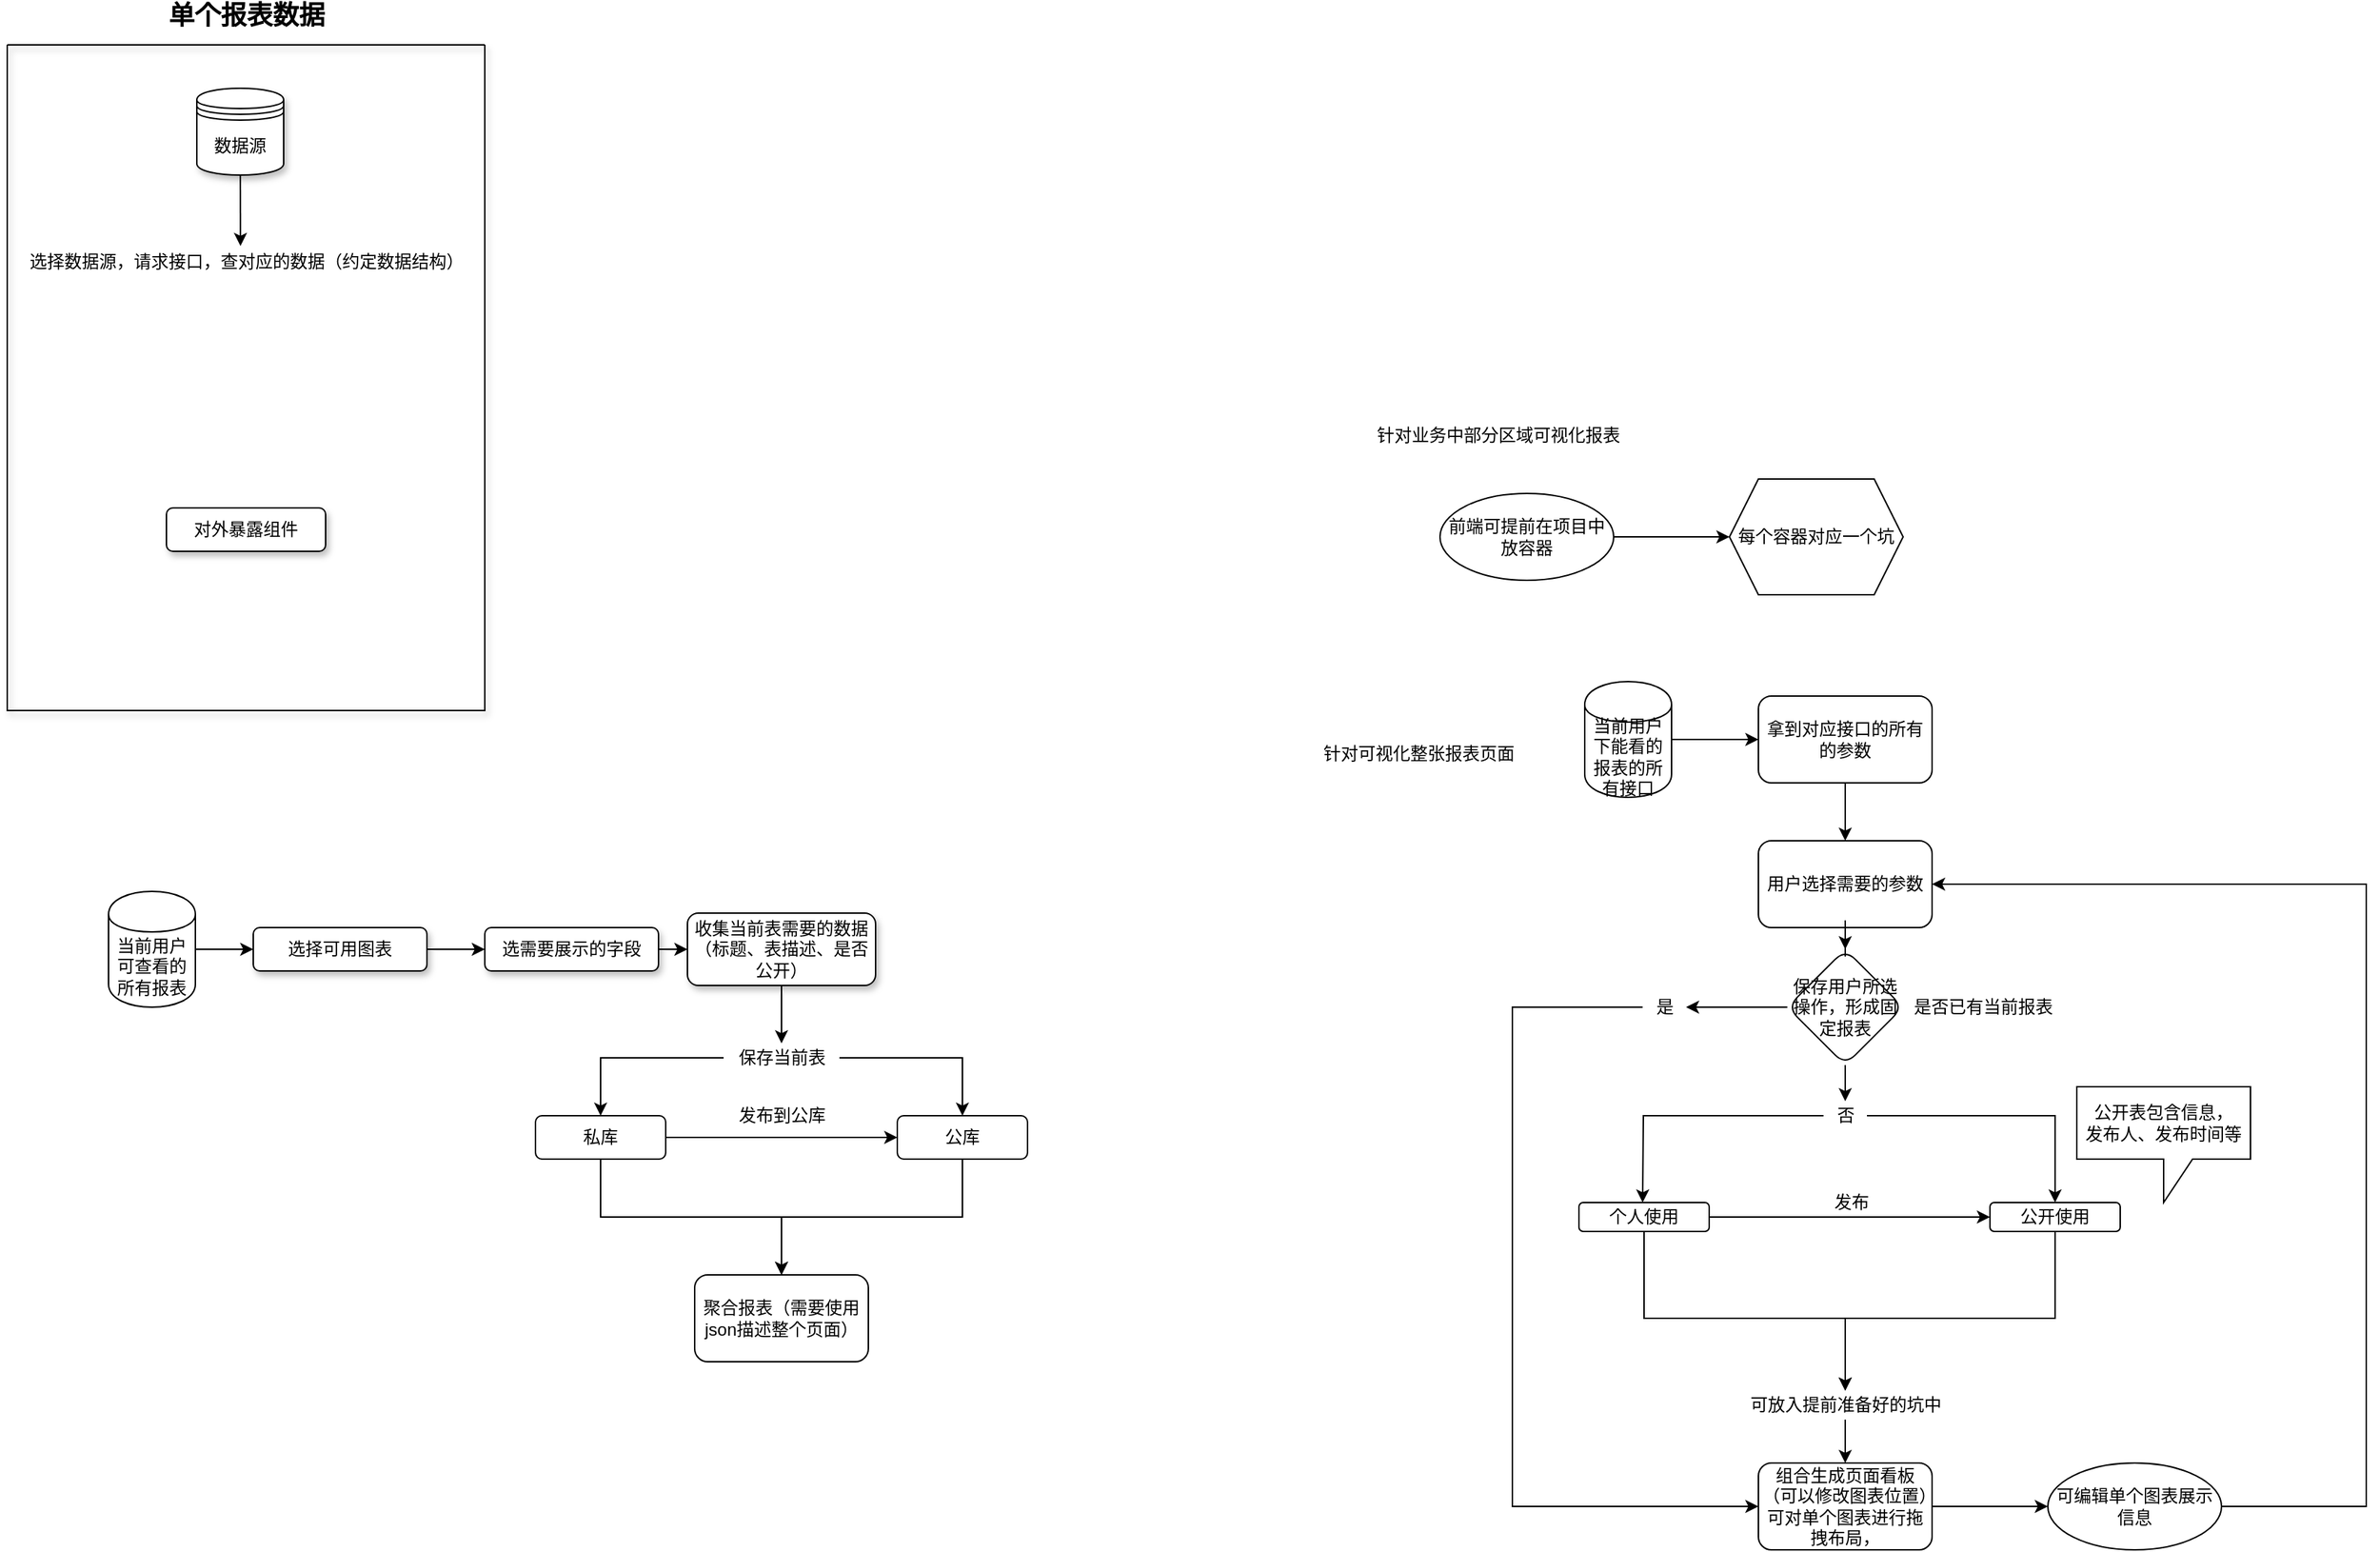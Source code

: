 <mxfile>
    <diagram id="tBCEV7SiKIYrZlFKY9jT" name="第 1 页">
        <mxGraphModel dx="1106" dy="811" grid="1" gridSize="10" guides="1" tooltips="1" connect="1" arrows="1" fold="1" page="1" pageScale="1" pageWidth="1920" pageHeight="1200" math="1" shadow="0">
            <root>
                <mxCell id="0"/>
                <mxCell id="1" parent="0"/>
                <mxCell id="47" value="" style="group" connectable="0" vertex="1" parent="1">
                    <mxGeometry x="100" y="40" width="330" height="490" as="geometry"/>
                </mxCell>
                <mxCell id="40" value="&lt;font style=&quot;font-size: 18px&quot;&gt;&lt;b&gt;单个报表数据&lt;/b&gt;&lt;/font&gt;" style="text;html=1;align=center;verticalAlign=middle;resizable=0;points=[];autosize=1;strokeColor=none;" vertex="1" parent="47">
                    <mxGeometry x="105" width="120" height="20" as="geometry"/>
                </mxCell>
                <mxCell id="39" value="" style="swimlane;startSize=0;shadow=1;" vertex="1" parent="47">
                    <mxGeometry y="30" width="330" height="460" as="geometry">
                        <mxRectangle x="90" y="70" width="50" height="40" as="alternateBounds"/>
                    </mxGeometry>
                </mxCell>
                <mxCell id="3" value="选择数据源，请求接口，查对应的数据（约定数据结构）" style="text;html=1;align=center;verticalAlign=middle;resizable=0;points=[];autosize=1;strokeColor=none;" parent="39" vertex="1">
                    <mxGeometry x="5" y="140" width="320" height="20" as="geometry"/>
                </mxCell>
                <mxCell id="44" style="edgeStyle=none;rounded=0;orthogonalLoop=1;jettySize=auto;html=1;entryX=0.488;entryY=-0.05;entryDx=0;entryDy=0;entryPerimeter=0;" edge="1" parent="39" source="41" target="3">
                    <mxGeometry relative="1" as="geometry"/>
                </mxCell>
                <mxCell id="41" value="&lt;span&gt;数据源&lt;/span&gt;" style="shape=datastore;whiteSpace=wrap;html=1;shadow=1;" vertex="1" parent="39">
                    <mxGeometry x="131" y="30" width="60" height="60" as="geometry"/>
                </mxCell>
                <mxCell id="48" value="&lt;span&gt;对外暴露组件&lt;/span&gt;" style="rounded=1;whiteSpace=wrap;html=1;shadow=1;" vertex="1" parent="39">
                    <mxGeometry x="110" y="320" width="110" height="30" as="geometry"/>
                </mxCell>
                <mxCell id="126" value="" style="edgeStyle=none;rounded=0;orthogonalLoop=1;jettySize=auto;html=1;" edge="1" parent="1" source="98" target="125">
                    <mxGeometry relative="1" as="geometry"/>
                </mxCell>
                <mxCell id="98" value="选择可用图表" style="rounded=1;whiteSpace=wrap;html=1;shadow=1;" vertex="1" parent="1">
                    <mxGeometry x="270" y="680" width="120" height="30" as="geometry"/>
                </mxCell>
                <mxCell id="128" value="" style="edgeStyle=none;rounded=0;orthogonalLoop=1;jettySize=auto;html=1;" edge="1" parent="1" source="125" target="127">
                    <mxGeometry relative="1" as="geometry"/>
                </mxCell>
                <mxCell id="125" value="选需要展示的字段" style="rounded=1;whiteSpace=wrap;html=1;shadow=1;" vertex="1" parent="1">
                    <mxGeometry x="430" y="680" width="120" height="30" as="geometry"/>
                </mxCell>
                <mxCell id="132" value="" style="edgeStyle=none;rounded=0;orthogonalLoop=1;jettySize=auto;html=1;" edge="1" parent="1" source="127" target="131">
                    <mxGeometry relative="1" as="geometry"/>
                </mxCell>
                <mxCell id="127" value="收集当前表需要的数据（标题、表描述、是否公开）" style="rounded=1;whiteSpace=wrap;html=1;shadow=1;" vertex="1" parent="1">
                    <mxGeometry x="570" y="670" width="130" height="50" as="geometry"/>
                </mxCell>
                <mxCell id="143" style="edgeStyle=orthogonalEdgeStyle;rounded=0;orthogonalLoop=1;jettySize=auto;html=1;" edge="1" parent="1" source="131" target="141">
                    <mxGeometry relative="1" as="geometry"/>
                </mxCell>
                <mxCell id="145" style="edgeStyle=orthogonalEdgeStyle;rounded=0;orthogonalLoop=1;jettySize=auto;html=1;entryX=0.5;entryY=0;entryDx=0;entryDy=0;" edge="1" parent="1" source="131" target="142">
                    <mxGeometry relative="1" as="geometry"/>
                </mxCell>
                <mxCell id="131" value="保存当前表" style="text;html=1;align=center;verticalAlign=middle;resizable=0;points=[];autosize=1;strokeColor=none;" vertex="1" parent="1">
                    <mxGeometry x="595" y="760" width="80" height="20" as="geometry"/>
                </mxCell>
                <mxCell id="147" style="edgeStyle=orthogonalEdgeStyle;rounded=0;orthogonalLoop=1;jettySize=auto;html=1;entryX=0.5;entryY=0;entryDx=0;entryDy=0;" edge="1" parent="1" source="141" target="146">
                    <mxGeometry relative="1" as="geometry">
                        <Array as="points">
                            <mxPoint x="510" y="880"/>
                            <mxPoint x="635" y="880"/>
                        </Array>
                    </mxGeometry>
                </mxCell>
                <mxCell id="149" style="edgeStyle=orthogonalEdgeStyle;rounded=0;orthogonalLoop=1;jettySize=auto;html=1;entryX=0;entryY=0.5;entryDx=0;entryDy=0;" edge="1" parent="1" source="141" target="142">
                    <mxGeometry relative="1" as="geometry"/>
                </mxCell>
                <mxCell id="141" value="&lt;span&gt;私库&lt;/span&gt;" style="rounded=1;whiteSpace=wrap;html=1;" vertex="1" parent="1">
                    <mxGeometry x="465" y="810" width="90" height="30" as="geometry"/>
                </mxCell>
                <mxCell id="148" style="edgeStyle=orthogonalEdgeStyle;rounded=0;orthogonalLoop=1;jettySize=auto;html=1;" edge="1" parent="1" source="142">
                    <mxGeometry relative="1" as="geometry">
                        <mxPoint x="635" y="920" as="targetPoint"/>
                        <Array as="points">
                            <mxPoint x="760" y="880"/>
                            <mxPoint x="635" y="880"/>
                        </Array>
                    </mxGeometry>
                </mxCell>
                <mxCell id="142" value="&lt;span&gt;公库&lt;/span&gt;&lt;br&gt;" style="rounded=1;whiteSpace=wrap;html=1;" vertex="1" parent="1">
                    <mxGeometry x="715" y="810" width="90" height="30" as="geometry"/>
                </mxCell>
                <mxCell id="146" value="聚合报表（需要使用json描述整个页面）" style="rounded=1;whiteSpace=wrap;html=1;" vertex="1" parent="1">
                    <mxGeometry x="575" y="920" width="120" height="60" as="geometry"/>
                </mxCell>
                <mxCell id="150" value="发布到公库" style="text;html=1;align=center;verticalAlign=middle;resizable=0;points=[];autosize=1;strokeColor=none;" vertex="1" parent="1">
                    <mxGeometry x="595" y="800" width="80" height="20" as="geometry"/>
                </mxCell>
                <mxCell id="152" style="edgeStyle=orthogonalEdgeStyle;rounded=0;orthogonalLoop=1;jettySize=auto;html=1;entryX=0;entryY=0.5;entryDx=0;entryDy=0;" edge="1" parent="1" source="151" target="98">
                    <mxGeometry relative="1" as="geometry"/>
                </mxCell>
                <mxCell id="151" value="当前用户可查看的所有报表" style="shape=cylinder;whiteSpace=wrap;html=1;boundedLbl=1;backgroundOutline=1;" vertex="1" parent="1">
                    <mxGeometry x="170" y="655" width="60" height="80" as="geometry"/>
                </mxCell>
                <mxCell id="187" value="" style="edgeStyle=orthogonalEdgeStyle;rounded=0;orthogonalLoop=1;jettySize=auto;html=1;" edge="1" parent="1" source="183" target="186">
                    <mxGeometry relative="1" as="geometry"/>
                </mxCell>
                <mxCell id="183" value="前端可提前在项目中放容器" style="ellipse;whiteSpace=wrap;html=1;" vertex="1" parent="1">
                    <mxGeometry x="1090" y="380" width="120" height="60" as="geometry"/>
                </mxCell>
                <mxCell id="185" value="针对业务中部分区域可视化报表" style="text;html=1;align=center;verticalAlign=middle;resizable=0;points=[];autosize=1;strokeColor=none;" vertex="1" parent="1">
                    <mxGeometry x="1040" y="330" width="180" height="20" as="geometry"/>
                </mxCell>
                <mxCell id="186" value="每个容器对应一个坑" style="shape=hexagon;perimeter=hexagonPerimeter2;whiteSpace=wrap;html=1;fixedSize=1;" vertex="1" parent="1">
                    <mxGeometry x="1290" y="370" width="120" height="80" as="geometry"/>
                </mxCell>
                <mxCell id="213" value="" style="group" connectable="0" vertex="1" parent="1">
                    <mxGeometry x="1000" y="510" width="730" height="600" as="geometry"/>
                </mxCell>
                <mxCell id="154" value="当前用户下能看的报表的所有接口" style="shape=cylinder;whiteSpace=wrap;html=1;boundedLbl=1;backgroundOutline=1;" vertex="1" parent="213">
                    <mxGeometry x="190" width="60" height="80" as="geometry"/>
                </mxCell>
                <mxCell id="155" value="拿到对应接口的所有的参数" style="rounded=1;whiteSpace=wrap;html=1;" vertex="1" parent="213">
                    <mxGeometry x="310" y="10" width="120" height="60" as="geometry"/>
                </mxCell>
                <mxCell id="156" style="edgeStyle=orthogonalEdgeStyle;rounded=0;orthogonalLoop=1;jettySize=auto;html=1;" edge="1" parent="213" source="154" target="155">
                    <mxGeometry relative="1" as="geometry"/>
                </mxCell>
                <mxCell id="157" value="用户选择需要的参数" style="rounded=1;whiteSpace=wrap;html=1;" vertex="1" parent="213">
                    <mxGeometry x="310" y="110" width="120" height="60" as="geometry"/>
                </mxCell>
                <mxCell id="158" value="" style="edgeStyle=orthogonalEdgeStyle;rounded=0;orthogonalLoop=1;jettySize=auto;html=1;" edge="1" parent="213" source="155" target="157">
                    <mxGeometry relative="1" as="geometry"/>
                </mxCell>
                <mxCell id="224" style="edgeStyle=orthogonalEdgeStyle;rounded=0;orthogonalLoop=1;jettySize=auto;html=1;" edge="1" parent="213" source="166" target="192">
                    <mxGeometry relative="1" as="geometry">
                        <Array as="points">
                            <mxPoint x="231" y="440"/>
                            <mxPoint x="370" y="440"/>
                        </Array>
                    </mxGeometry>
                </mxCell>
                <mxCell id="166" value="个人使用" style="rounded=1;whiteSpace=wrap;html=1;" vertex="1" parent="213">
                    <mxGeometry x="186" y="360" width="90" height="20" as="geometry"/>
                </mxCell>
                <mxCell id="167" value="公开使用" style="rounded=1;whiteSpace=wrap;html=1;" vertex="1" parent="213">
                    <mxGeometry x="470" y="360" width="90" height="20" as="geometry"/>
                </mxCell>
                <mxCell id="175" style="edgeStyle=orthogonalEdgeStyle;rounded=0;orthogonalLoop=1;jettySize=auto;html=1;" edge="1" parent="213" source="166" target="167">
                    <mxGeometry relative="1" as="geometry"/>
                </mxCell>
                <mxCell id="178" value="组合生成页面看板（可以修改图表位置）可对单个图表进行拖拽布局，" style="rounded=1;whiteSpace=wrap;html=1;" vertex="1" parent="213">
                    <mxGeometry x="310" y="540" width="120" height="60" as="geometry"/>
                </mxCell>
                <mxCell id="194" style="edgeStyle=orthogonalEdgeStyle;rounded=0;orthogonalLoop=1;jettySize=auto;html=1;entryX=1;entryY=0.5;entryDx=0;entryDy=0;" edge="1" parent="213" source="181" target="157">
                    <mxGeometry relative="1" as="geometry">
                        <Array as="points">
                            <mxPoint x="730" y="570"/>
                            <mxPoint x="730" y="140"/>
                        </Array>
                    </mxGeometry>
                </mxCell>
                <mxCell id="181" value="可编辑单个图表展示信息" style="ellipse;whiteSpace=wrap;html=1;rounded=1;" vertex="1" parent="213">
                    <mxGeometry x="510" y="540" width="120" height="60" as="geometry"/>
                </mxCell>
                <mxCell id="182" value="" style="edgeStyle=orthogonalEdgeStyle;rounded=0;orthogonalLoop=1;jettySize=auto;html=1;" edge="1" parent="213" source="178" target="181">
                    <mxGeometry relative="1" as="geometry"/>
                </mxCell>
                <mxCell id="184" value="针对可视化整张报表页面" style="text;html=1;align=center;verticalAlign=middle;resizable=0;points=[];autosize=1;strokeColor=none;" vertex="1" parent="213">
                    <mxGeometry y="40" width="150" height="20" as="geometry"/>
                </mxCell>
                <mxCell id="193" style="edgeStyle=orthogonalEdgeStyle;rounded=0;orthogonalLoop=1;jettySize=auto;html=1;entryX=0.5;entryY=0;entryDx=0;entryDy=0;" edge="1" parent="213" source="192" target="178">
                    <mxGeometry relative="1" as="geometry"/>
                </mxCell>
                <mxCell id="192" value="&lt;span&gt;可放入提前准备好的坑中&lt;/span&gt;" style="text;html=1;align=center;verticalAlign=middle;resizable=0;points=[];autosize=1;strokeColor=none;" vertex="1" parent="213">
                    <mxGeometry x="295" y="490" width="150" height="20" as="geometry"/>
                </mxCell>
                <mxCell id="206" style="edgeStyle=orthogonalEdgeStyle;rounded=0;orthogonalLoop=1;jettySize=auto;html=1;" edge="1" parent="213" source="167" target="192">
                    <mxGeometry relative="1" as="geometry">
                        <Array as="points">
                            <mxPoint x="515" y="440"/>
                            <mxPoint x="370" y="440"/>
                        </Array>
                    </mxGeometry>
                </mxCell>
                <mxCell id="215" value="" style="edgeStyle=orthogonalEdgeStyle;rounded=0;orthogonalLoop=1;jettySize=auto;html=1;" edge="1" parent="213" source="199" target="212">
                    <mxGeometry relative="1" as="geometry"/>
                </mxCell>
                <mxCell id="218" style="edgeStyle=orthogonalEdgeStyle;rounded=0;orthogonalLoop=1;jettySize=auto;html=1;" edge="1" parent="213" source="199" target="211">
                    <mxGeometry relative="1" as="geometry"/>
                </mxCell>
                <mxCell id="199" value="保存用户所选操作，形成固定报表" style="rhombus;whiteSpace=wrap;html=1;rounded=1;" vertex="1" parent="213">
                    <mxGeometry x="330" y="185" width="80" height="80" as="geometry"/>
                </mxCell>
                <mxCell id="200" value="" style="edgeStyle=orthogonalEdgeStyle;rounded=0;orthogonalLoop=1;jettySize=auto;html=1;" edge="1" parent="213" source="157" target="199">
                    <mxGeometry relative="1" as="geometry"/>
                </mxCell>
                <mxCell id="201" value="发布" style="text;html=1;align=center;verticalAlign=middle;resizable=0;points=[];autosize=1;strokeColor=none;" vertex="1" parent="213">
                    <mxGeometry x="354" y="350" width="40" height="20" as="geometry"/>
                </mxCell>
                <mxCell id="210" value="是否已有当前报表" style="text;html=1;align=center;verticalAlign=middle;resizable=0;points=[];autosize=1;strokeColor=none;" vertex="1" parent="213">
                    <mxGeometry x="410" y="215" width="110" height="20" as="geometry"/>
                </mxCell>
                <mxCell id="211" value="是" style="text;html=1;align=center;verticalAlign=middle;resizable=0;points=[];autosize=1;strokeColor=none;" vertex="1" parent="213">
                    <mxGeometry x="230" y="215" width="30" height="20" as="geometry"/>
                </mxCell>
                <mxCell id="217" style="edgeStyle=orthogonalEdgeStyle;rounded=0;orthogonalLoop=1;jettySize=auto;html=1;entryX=0.5;entryY=0;entryDx=0;entryDy=0;" edge="1" parent="213" source="212" target="167">
                    <mxGeometry relative="1" as="geometry"/>
                </mxCell>
                <mxCell id="212" value="否" style="text;html=1;align=center;verticalAlign=middle;resizable=0;points=[];autosize=1;strokeColor=none;" vertex="1" parent="213">
                    <mxGeometry x="355" y="290" width="30" height="20" as="geometry"/>
                </mxCell>
                <mxCell id="220" value="&lt;span&gt;公开表包含信息，&lt;/span&gt;&lt;br&gt;&lt;span&gt;发布人、发布时间等&lt;/span&gt;" style="shape=callout;whiteSpace=wrap;html=1;perimeter=calloutPerimeter;" vertex="1" parent="213">
                    <mxGeometry x="530" y="280" width="120" height="80" as="geometry"/>
                </mxCell>
                <mxCell id="223" style="edgeStyle=orthogonalEdgeStyle;rounded=0;orthogonalLoop=1;jettySize=auto;html=1;" edge="1" parent="1" source="212">
                    <mxGeometry relative="1" as="geometry">
                        <mxPoint x="1230" y="870" as="targetPoint"/>
                    </mxGeometry>
                </mxCell>
                <mxCell id="225" style="edgeStyle=orthogonalEdgeStyle;rounded=0;orthogonalLoop=1;jettySize=auto;html=1;" edge="1" parent="1" source="211">
                    <mxGeometry relative="1" as="geometry">
                        <mxPoint x="1310" y="1080" as="targetPoint"/>
                        <Array as="points">
                            <mxPoint x="1140" y="735"/>
                            <mxPoint x="1140" y="1080"/>
                        </Array>
                    </mxGeometry>
                </mxCell>
            </root>
        </mxGraphModel>
    </diagram>
</mxfile>
